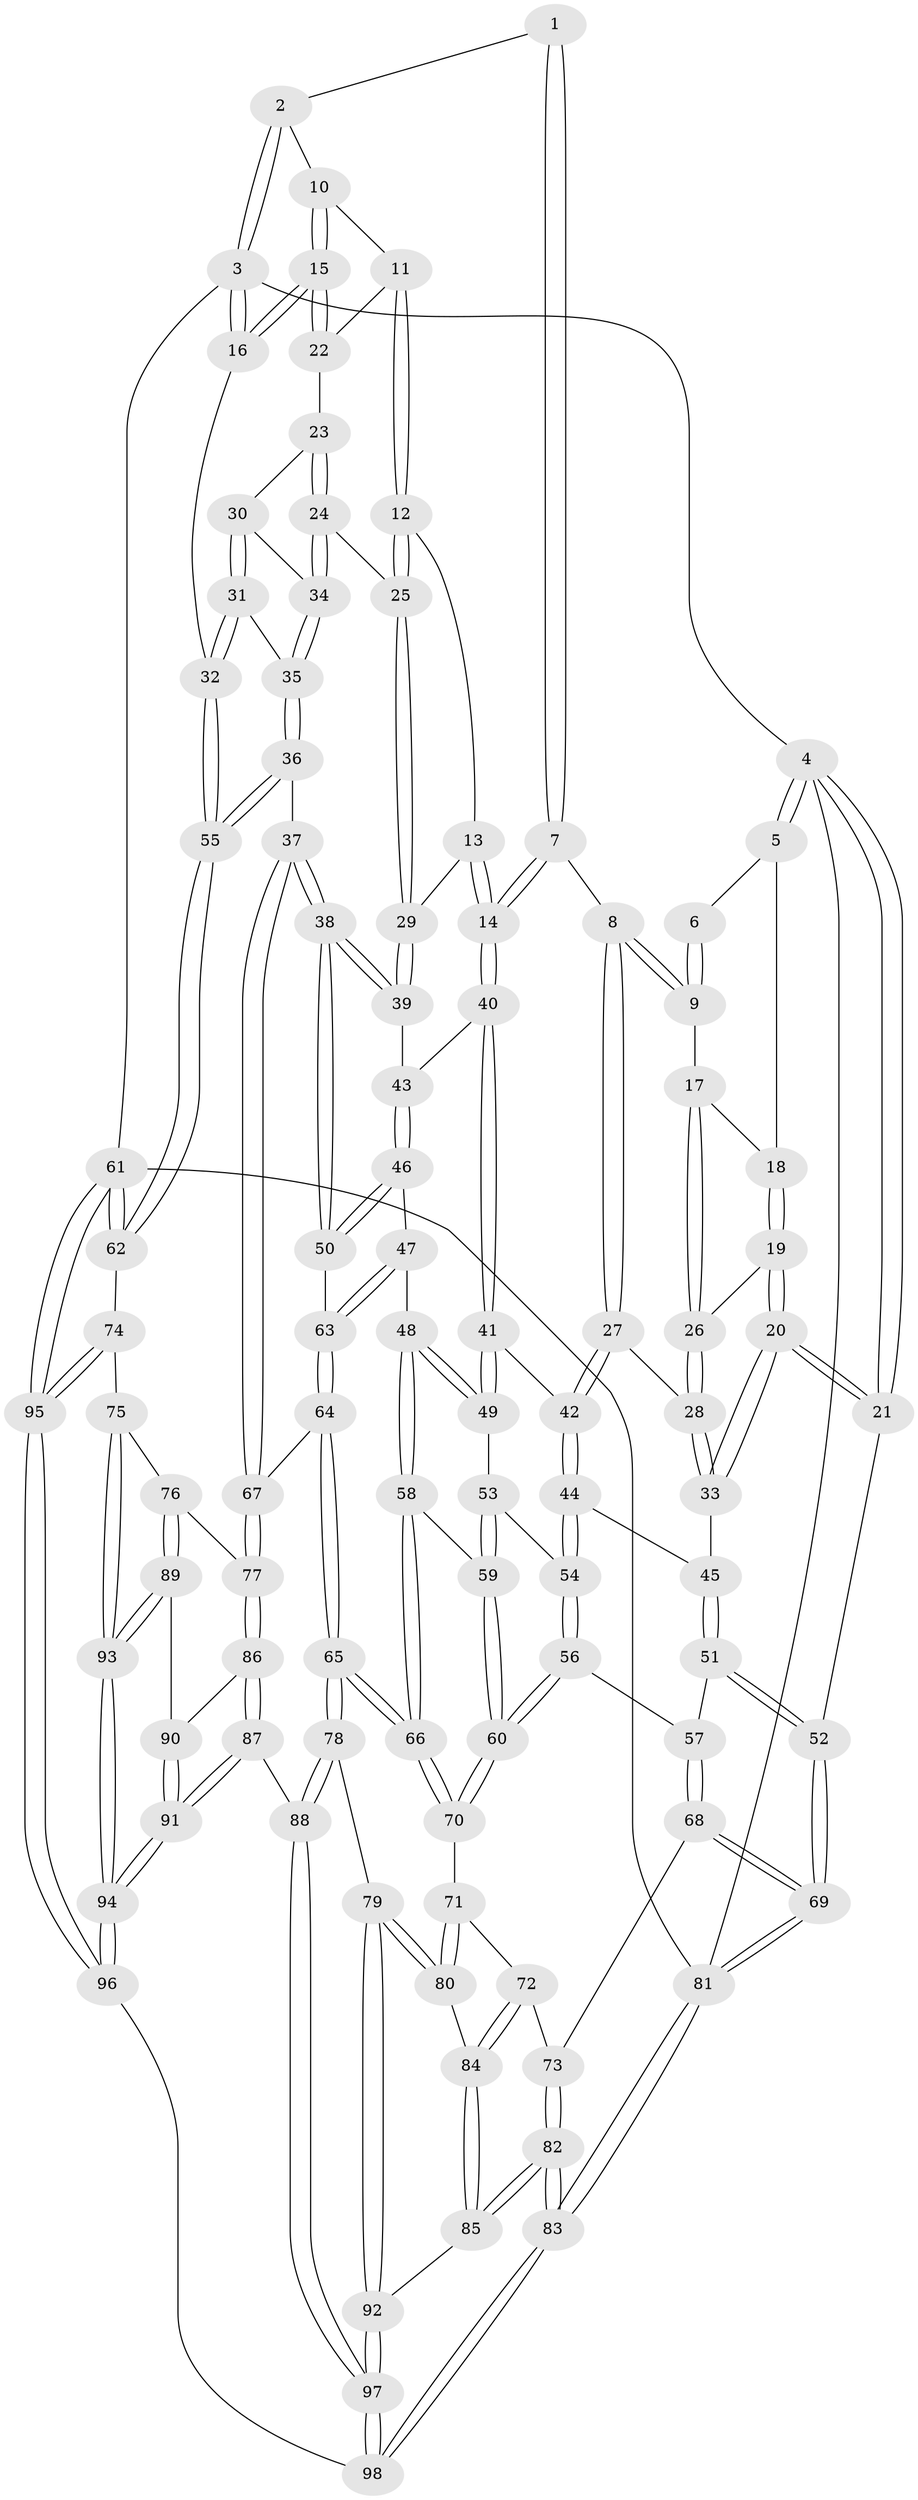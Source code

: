 // coarse degree distribution, {4: 0.25806451612903225, 5: 0.1935483870967742, 2: 0.16129032258064516, 3: 0.3225806451612903, 6: 0.06451612903225806}
// Generated by graph-tools (version 1.1) at 2025/38/03/04/25 23:38:22]
// undirected, 98 vertices, 242 edges
graph export_dot {
  node [color=gray90,style=filled];
  1 [pos="+0.7236653025512957+0"];
  2 [pos="+0.7440942409844946+0"];
  3 [pos="+1+0"];
  4 [pos="+0+0"];
  5 [pos="+0+0"];
  6 [pos="+0.3842667178074803+0"];
  7 [pos="+0.4737040130777557+0.20004477180001298"];
  8 [pos="+0.47224742069268794+0.19915015468136463"];
  9 [pos="+0.38133533186930496+0.09886970779198159"];
  10 [pos="+0.7821290837625925+0.03813392896759819"];
  11 [pos="+0.7792351320308923+0.0924034299461927"];
  12 [pos="+0.7750089018989966+0.09606917499207124"];
  13 [pos="+0.6737603284412335+0.1645139207691688"];
  14 [pos="+0.48497879975246594+0.2121222514543763"];
  15 [pos="+1+0.06840741218337039"];
  16 [pos="+1+0.07019486278087582"];
  17 [pos="+0.19477585426246952+0.13017266939695557"];
  18 [pos="+0.12900452001602228+0.06776889301393726"];
  19 [pos="+0+0.2547944208261885"];
  20 [pos="+0+0.3176036957406984"];
  21 [pos="+0+0.32420390071390065"];
  22 [pos="+0.7891922120204218+0.10126872664889015"];
  23 [pos="+0.8713315935893376+0.18607508754226784"];
  24 [pos="+0.7792235110754016+0.322976950587397"];
  25 [pos="+0.763050878200112+0.32059444330393594"];
  26 [pos="+0.17480661491333616+0.21413223094669326"];
  27 [pos="+0.2334190229578823+0.31415580707759294"];
  28 [pos="+0.19655142162110292+0.2898180043056709"];
  29 [pos="+0.7262226270568033+0.32673321967737584"];
  30 [pos="+0.956665532102825+0.2371938692573668"];
  31 [pos="+1+0.24627584820487178"];
  32 [pos="+1+0.24600009211923732"];
  33 [pos="+0.09423789526932495+0.3674215860432361"];
  34 [pos="+0.8524366333488655+0.3763983598256993"];
  35 [pos="+0.8571108481615387+0.43019501927241616"];
  36 [pos="+0.8542344063758847+0.5146514288411922"];
  37 [pos="+0.7994865372839827+0.5397978366353036"];
  38 [pos="+0.7820218330691144+0.5273965854209736"];
  39 [pos="+0.7119184771665125+0.3405380364647168"];
  40 [pos="+0.4909495415253831+0.255607341816046"];
  41 [pos="+0.4276382109822236+0.3817437389606346"];
  42 [pos="+0.23623145517433647+0.321499892014514"];
  43 [pos="+0.606948828814208+0.3647597444776128"];
  44 [pos="+0.25499978932073325+0.43856483891482034"];
  45 [pos="+0.12240882104491055+0.42357043129642724"];
  46 [pos="+0.617623622710736+0.4481237805919996"];
  47 [pos="+0.5618563404285042+0.5053569199558012"];
  48 [pos="+0.4637619489498168+0.5005409330527945"];
  49 [pos="+0.41479311732648133+0.42313640591467294"];
  50 [pos="+0.7532283001456652+0.5166007265409895"];
  51 [pos="+0.10098607918871905+0.5119969934471823"];
  52 [pos="+0+0.49959939819967913"];
  53 [pos="+0.29780284806312346+0.4649098739637412"];
  54 [pos="+0.2709650631786403+0.4614903710841159"];
  55 [pos="+1+0.5775228461314065"];
  56 [pos="+0.20015775172299005+0.5533763211029786"];
  57 [pos="+0.14377446345936307+0.5559863653385674"];
  58 [pos="+0.4301892362122479+0.613045990295475"];
  59 [pos="+0.33562335354376865+0.5570369027365587"];
  60 [pos="+0.25699099620593596+0.641701824221616"];
  61 [pos="+1+1"];
  62 [pos="+1+0.7360295485252721"];
  63 [pos="+0.5821171843222472+0.5643145952384594"];
  64 [pos="+0.5995397952688928+0.7137975444626464"];
  65 [pos="+0.5150702493092006+0.7588164994115534"];
  66 [pos="+0.43495020400960854+0.6450311139516788"];
  67 [pos="+0.733559491584239+0.7005305366556461"];
  68 [pos="+0.08197091026326983+0.6686483566456324"];
  69 [pos="+0+0.6293696008121102"];
  70 [pos="+0.2611982863631257+0.6598506115784585"];
  71 [pos="+0.2600131958595728+0.6629233686611584"];
  72 [pos="+0.10751728583638653+0.6944972487009975"];
  73 [pos="+0.09687144268949213+0.6874572865194063"];
  74 [pos="+1+0.7868058638261741"];
  75 [pos="+1+0.7873618447100691"];
  76 [pos="+0.8294993205641478+0.7654540358899891"];
  77 [pos="+0.7515972861297079+0.7217983356197365"];
  78 [pos="+0.4891326961788316+0.8156834307087023"];
  79 [pos="+0.45922249146695704+0.8166337228935547"];
  80 [pos="+0.26618727965379757+0.7257410173664628"];
  81 [pos="+0+1"];
  82 [pos="+0+1"];
  83 [pos="+0+1"];
  84 [pos="+0.18498867678220263+0.8360823648974226"];
  85 [pos="+0.17844170452607477+0.9079982956966427"];
  86 [pos="+0.728527810684671+0.8471961586474321"];
  87 [pos="+0.6633980895675209+0.9003412663312017"];
  88 [pos="+0.49199465464866493+0.8270761711479239"];
  89 [pos="+0.825593694392504+0.9178745405343617"];
  90 [pos="+0.7364007608951687+0.8680879196998297"];
  91 [pos="+0.7386684675955006+1"];
  92 [pos="+0.22756654076784613+0.9005839770715948"];
  93 [pos="+0.836422626340786+0.9697830108179885"];
  94 [pos="+0.7794238608080255+1"];
  95 [pos="+0.7963468785912958+1"];
  96 [pos="+0.7779908529612353+1"];
  97 [pos="+0.4915385958405839+1"];
  98 [pos="+0.5122576755759085+1"];
  1 -- 2;
  1 -- 7;
  1 -- 7;
  2 -- 3;
  2 -- 3;
  2 -- 10;
  3 -- 4;
  3 -- 16;
  3 -- 16;
  3 -- 61;
  4 -- 5;
  4 -- 5;
  4 -- 21;
  4 -- 21;
  4 -- 81;
  5 -- 6;
  5 -- 18;
  6 -- 9;
  6 -- 9;
  7 -- 8;
  7 -- 14;
  7 -- 14;
  8 -- 9;
  8 -- 9;
  8 -- 27;
  8 -- 27;
  9 -- 17;
  10 -- 11;
  10 -- 15;
  10 -- 15;
  11 -- 12;
  11 -- 12;
  11 -- 22;
  12 -- 13;
  12 -- 25;
  12 -- 25;
  13 -- 14;
  13 -- 14;
  13 -- 29;
  14 -- 40;
  14 -- 40;
  15 -- 16;
  15 -- 16;
  15 -- 22;
  15 -- 22;
  16 -- 32;
  17 -- 18;
  17 -- 26;
  17 -- 26;
  18 -- 19;
  18 -- 19;
  19 -- 20;
  19 -- 20;
  19 -- 26;
  20 -- 21;
  20 -- 21;
  20 -- 33;
  20 -- 33;
  21 -- 52;
  22 -- 23;
  23 -- 24;
  23 -- 24;
  23 -- 30;
  24 -- 25;
  24 -- 34;
  24 -- 34;
  25 -- 29;
  25 -- 29;
  26 -- 28;
  26 -- 28;
  27 -- 28;
  27 -- 42;
  27 -- 42;
  28 -- 33;
  28 -- 33;
  29 -- 39;
  29 -- 39;
  30 -- 31;
  30 -- 31;
  30 -- 34;
  31 -- 32;
  31 -- 32;
  31 -- 35;
  32 -- 55;
  32 -- 55;
  33 -- 45;
  34 -- 35;
  34 -- 35;
  35 -- 36;
  35 -- 36;
  36 -- 37;
  36 -- 55;
  36 -- 55;
  37 -- 38;
  37 -- 38;
  37 -- 67;
  37 -- 67;
  38 -- 39;
  38 -- 39;
  38 -- 50;
  38 -- 50;
  39 -- 43;
  40 -- 41;
  40 -- 41;
  40 -- 43;
  41 -- 42;
  41 -- 49;
  41 -- 49;
  42 -- 44;
  42 -- 44;
  43 -- 46;
  43 -- 46;
  44 -- 45;
  44 -- 54;
  44 -- 54;
  45 -- 51;
  45 -- 51;
  46 -- 47;
  46 -- 50;
  46 -- 50;
  47 -- 48;
  47 -- 63;
  47 -- 63;
  48 -- 49;
  48 -- 49;
  48 -- 58;
  48 -- 58;
  49 -- 53;
  50 -- 63;
  51 -- 52;
  51 -- 52;
  51 -- 57;
  52 -- 69;
  52 -- 69;
  53 -- 54;
  53 -- 59;
  53 -- 59;
  54 -- 56;
  54 -- 56;
  55 -- 62;
  55 -- 62;
  56 -- 57;
  56 -- 60;
  56 -- 60;
  57 -- 68;
  57 -- 68;
  58 -- 59;
  58 -- 66;
  58 -- 66;
  59 -- 60;
  59 -- 60;
  60 -- 70;
  60 -- 70;
  61 -- 62;
  61 -- 62;
  61 -- 95;
  61 -- 95;
  61 -- 81;
  62 -- 74;
  63 -- 64;
  63 -- 64;
  64 -- 65;
  64 -- 65;
  64 -- 67;
  65 -- 66;
  65 -- 66;
  65 -- 78;
  65 -- 78;
  66 -- 70;
  66 -- 70;
  67 -- 77;
  67 -- 77;
  68 -- 69;
  68 -- 69;
  68 -- 73;
  69 -- 81;
  69 -- 81;
  70 -- 71;
  71 -- 72;
  71 -- 80;
  71 -- 80;
  72 -- 73;
  72 -- 84;
  72 -- 84;
  73 -- 82;
  73 -- 82;
  74 -- 75;
  74 -- 95;
  74 -- 95;
  75 -- 76;
  75 -- 93;
  75 -- 93;
  76 -- 77;
  76 -- 89;
  76 -- 89;
  77 -- 86;
  77 -- 86;
  78 -- 79;
  78 -- 88;
  78 -- 88;
  79 -- 80;
  79 -- 80;
  79 -- 92;
  79 -- 92;
  80 -- 84;
  81 -- 83;
  81 -- 83;
  82 -- 83;
  82 -- 83;
  82 -- 85;
  82 -- 85;
  83 -- 98;
  83 -- 98;
  84 -- 85;
  84 -- 85;
  85 -- 92;
  86 -- 87;
  86 -- 87;
  86 -- 90;
  87 -- 88;
  87 -- 91;
  87 -- 91;
  88 -- 97;
  88 -- 97;
  89 -- 90;
  89 -- 93;
  89 -- 93;
  90 -- 91;
  90 -- 91;
  91 -- 94;
  91 -- 94;
  92 -- 97;
  92 -- 97;
  93 -- 94;
  93 -- 94;
  94 -- 96;
  94 -- 96;
  95 -- 96;
  95 -- 96;
  96 -- 98;
  97 -- 98;
  97 -- 98;
}
